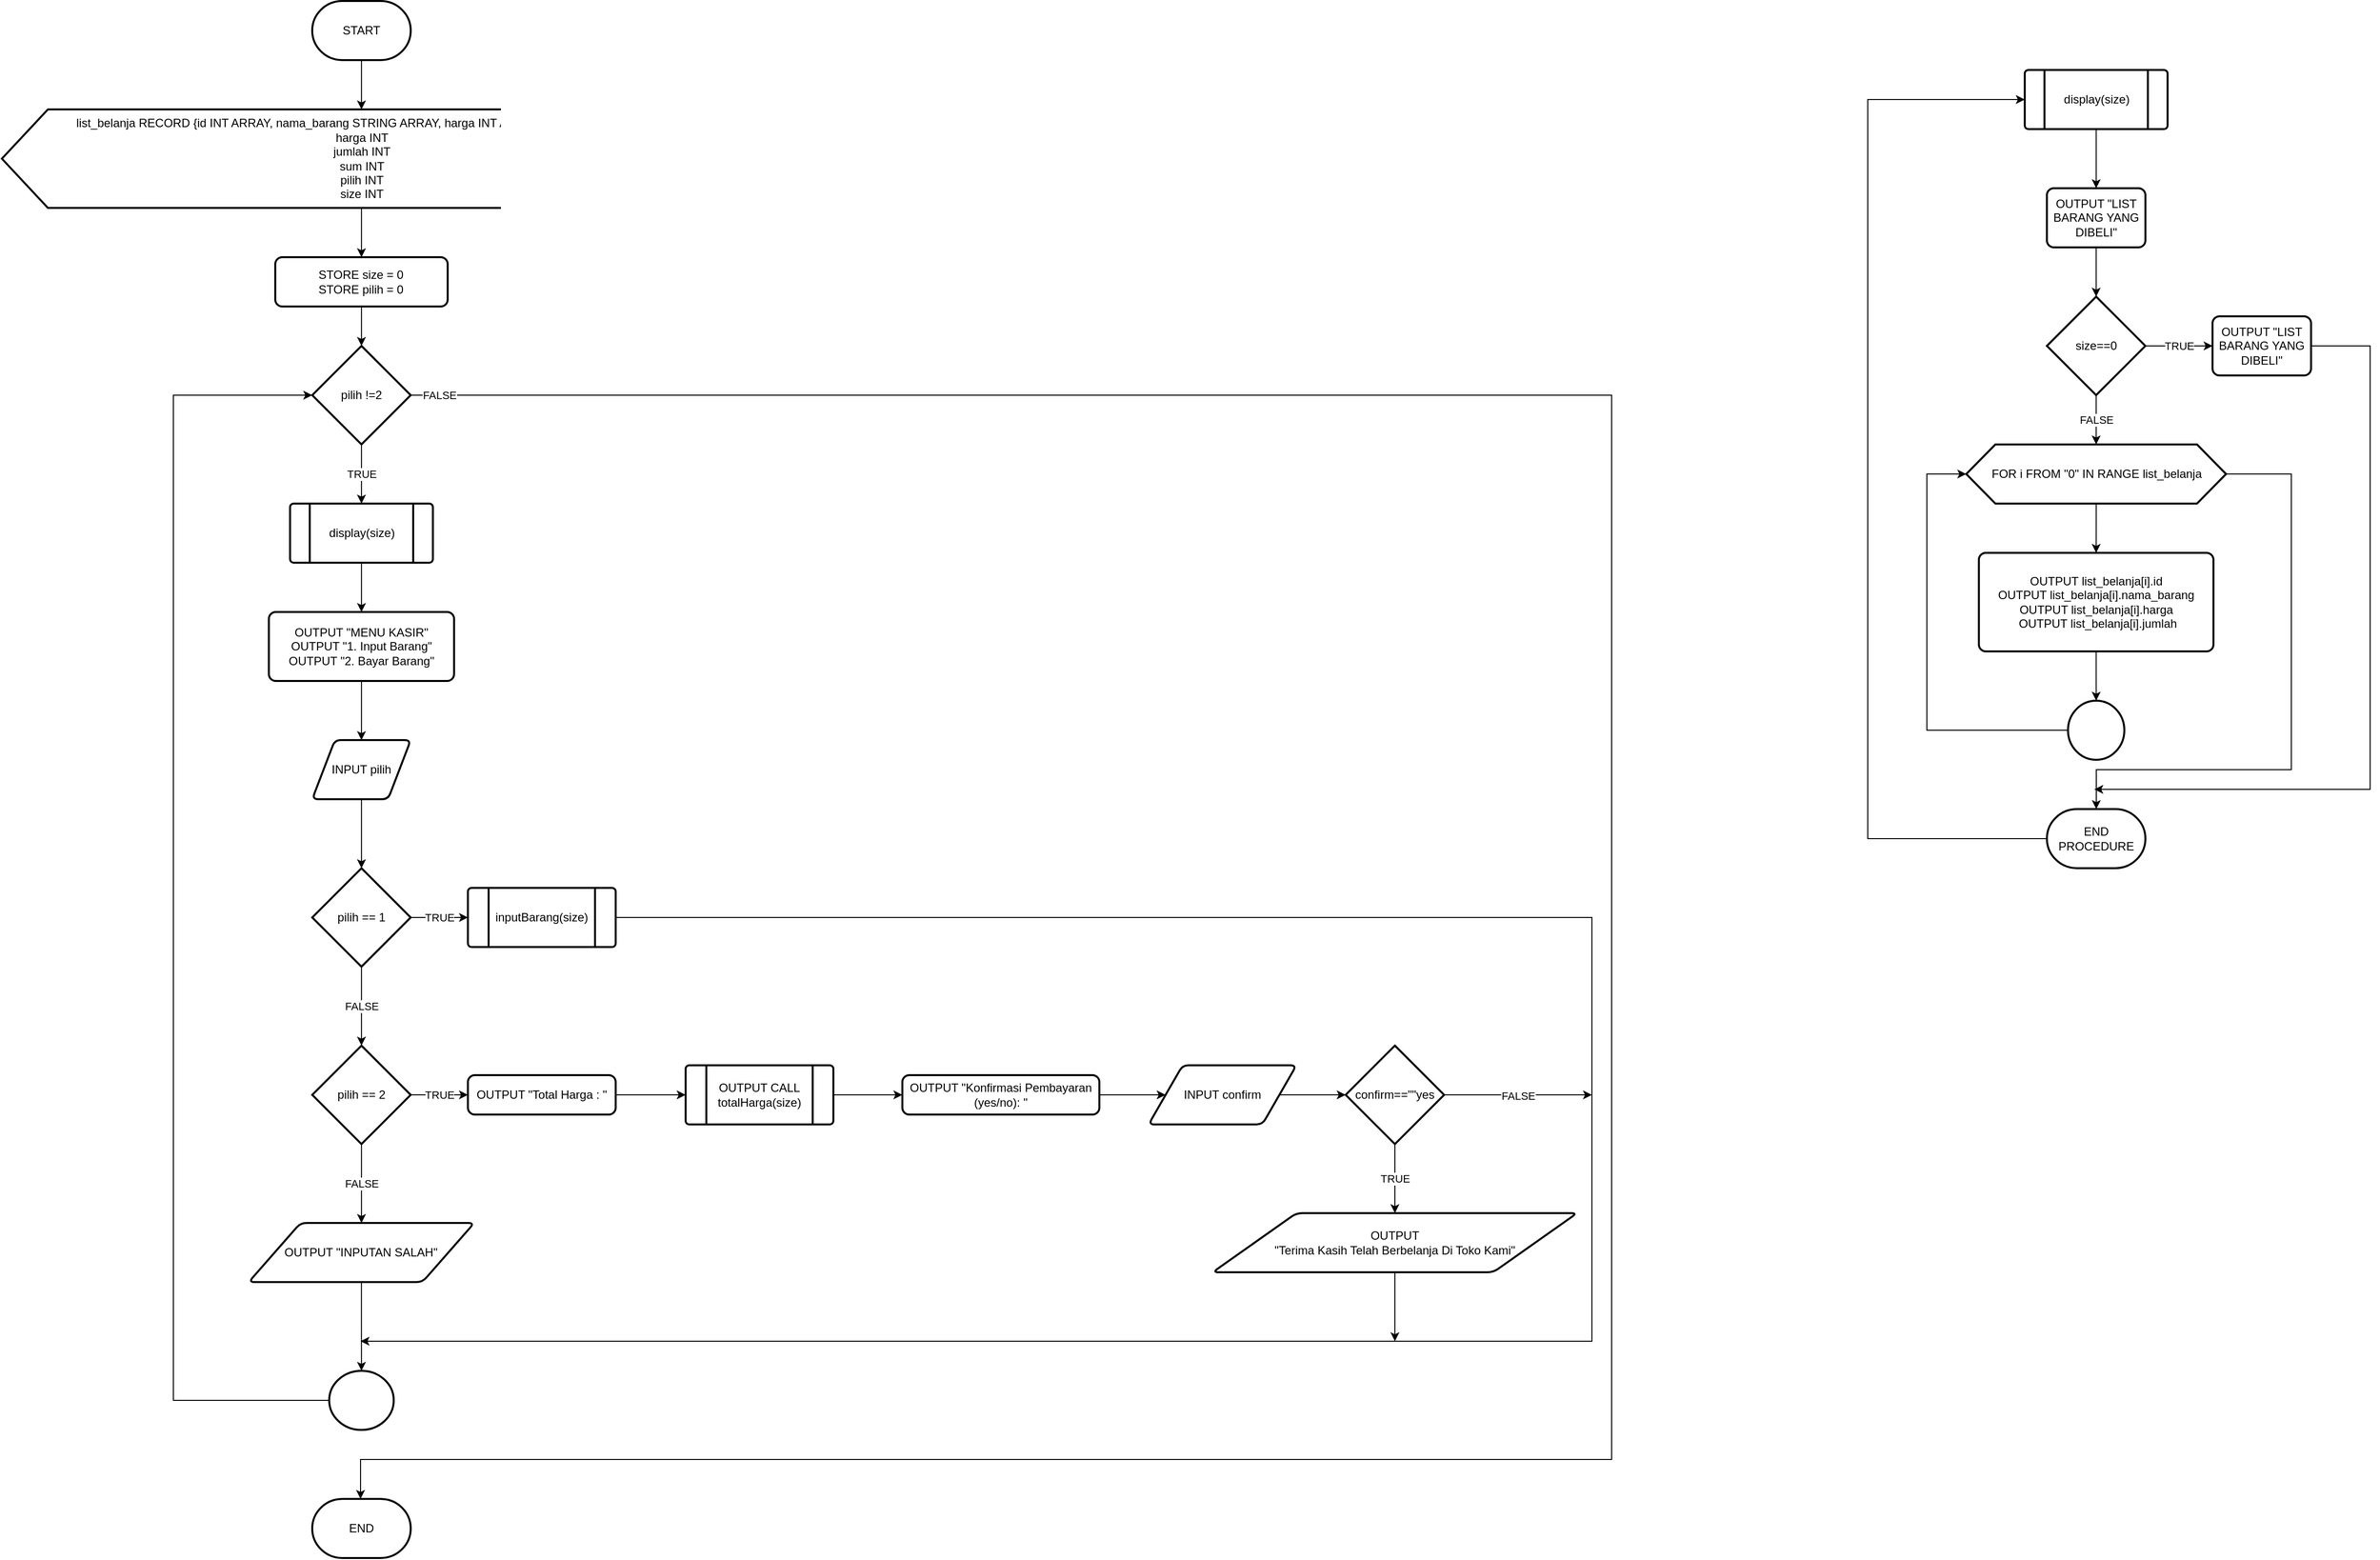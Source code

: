 <mxfile version="20.3.0" type="device"><diagram id="kHE13sOuIT3exfeuEefp" name="Page-1"><mxGraphModel dx="5787" dy="3680" grid="1" gridSize="10" guides="1" tooltips="1" connect="1" arrows="1" fold="1" page="1" pageScale="1" pageWidth="850" pageHeight="1100" math="0" shadow="0"><root><mxCell id="0"/><mxCell id="1" parent="0"/><mxCell id="fsroKRRETTSsfhgKdGrQ-1" value="" style="edgeStyle=orthogonalEdgeStyle;rounded=0;orthogonalLoop=1;jettySize=auto;html=1;" edge="1" parent="1" source="fsroKRRETTSsfhgKdGrQ-2" target="fsroKRRETTSsfhgKdGrQ-4"><mxGeometry relative="1" as="geometry"/></mxCell><mxCell id="fsroKRRETTSsfhgKdGrQ-2" value="START" style="strokeWidth=2;html=1;shape=mxgraph.flowchart.terminator;whiteSpace=wrap;" vertex="1" parent="1"><mxGeometry x="360.94" y="50" width="100" height="60" as="geometry"/></mxCell><mxCell id="fsroKRRETTSsfhgKdGrQ-3" value="" style="edgeStyle=orthogonalEdgeStyle;rounded=0;orthogonalLoop=1;jettySize=auto;html=1;" edge="1" parent="1" source="fsroKRRETTSsfhgKdGrQ-4" target="fsroKRRETTSsfhgKdGrQ-6"><mxGeometry relative="1" as="geometry"/></mxCell><mxCell id="fsroKRRETTSsfhgKdGrQ-4" value="list_belanja RECORD {id INT ARRAY, nama_barang STRING ARRAY, harga INT ARRAY, jumlah INT ARRAY}&lt;br&gt;&lt;div&gt;harga INT&lt;/div&gt;&lt;div&gt;jumlah INT&lt;/div&gt;&lt;div&gt;&lt;span style=&quot;background-color: initial;&quot;&gt;sum INT&lt;/span&gt;&lt;/div&gt;&lt;div&gt;pilih INT&lt;/div&gt;&lt;div&gt;size INT&lt;/div&gt;" style="verticalLabelPosition=middle;verticalAlign=middle;html=1;shape=hexagon;perimeter=hexagonPerimeter2;arcSize=6;size=0.064;strokeWidth=2;labelPosition=center;align=center;" vertex="1" parent="1"><mxGeometry x="45.94" y="160" width="730" height="100" as="geometry"/></mxCell><mxCell id="fsroKRRETTSsfhgKdGrQ-5" value="" style="edgeStyle=orthogonalEdgeStyle;rounded=0;orthogonalLoop=1;jettySize=auto;html=1;" edge="1" parent="1" source="fsroKRRETTSsfhgKdGrQ-6" target="fsroKRRETTSsfhgKdGrQ-9"><mxGeometry relative="1" as="geometry"/></mxCell><mxCell id="fsroKRRETTSsfhgKdGrQ-6" value="&lt;div&gt;STORE size = 0&lt;/div&gt;&lt;div&gt;&lt;span style=&quot;background-color: initial;&quot;&gt;STORE pilih = 0&lt;/span&gt;&lt;/div&gt;" style="rounded=1;whiteSpace=wrap;html=1;absoluteArcSize=1;arcSize=14;strokeWidth=2;" vertex="1" parent="1"><mxGeometry x="323.44" y="310" width="175" height="50" as="geometry"/></mxCell><mxCell id="fsroKRRETTSsfhgKdGrQ-7" value="TRUE" style="edgeStyle=orthogonalEdgeStyle;rounded=0;orthogonalLoop=1;jettySize=auto;html=1;" edge="1" parent="1" source="fsroKRRETTSsfhgKdGrQ-9" target="fsroKRRETTSsfhgKdGrQ-11"><mxGeometry relative="1" as="geometry"/></mxCell><mxCell id="fsroKRRETTSsfhgKdGrQ-8" value="FALSE" style="edgeStyle=orthogonalEdgeStyle;rounded=0;orthogonalLoop=1;jettySize=auto;html=1;entryX=0.5;entryY=0;entryDx=0;entryDy=0;entryPerimeter=0;" edge="1" parent="1" source="fsroKRRETTSsfhgKdGrQ-9" target="fsroKRRETTSsfhgKdGrQ-41"><mxGeometry x="-0.984" relative="1" as="geometry"><Array as="points"><mxPoint x="1680" y="450"/><mxPoint x="1680" y="1530"/><mxPoint x="410" y="1530"/><mxPoint x="410" y="1570"/></Array><mxPoint as="offset"/></mxGeometry></mxCell><mxCell id="fsroKRRETTSsfhgKdGrQ-9" value="pilih !=2" style="strokeWidth=2;html=1;shape=mxgraph.flowchart.decision;whiteSpace=wrap;" vertex="1" parent="1"><mxGeometry x="360.94" y="400" width="100" height="100" as="geometry"/></mxCell><mxCell id="fsroKRRETTSsfhgKdGrQ-10" value="" style="edgeStyle=orthogonalEdgeStyle;rounded=0;orthogonalLoop=1;jettySize=auto;html=1;" edge="1" parent="1" source="fsroKRRETTSsfhgKdGrQ-11" target="fsroKRRETTSsfhgKdGrQ-13"><mxGeometry relative="1" as="geometry"/></mxCell><mxCell id="fsroKRRETTSsfhgKdGrQ-11" value="display(size)" style="verticalLabelPosition=middle;verticalAlign=middle;html=1;shape=process;whiteSpace=wrap;rounded=1;size=0.14;arcSize=6;strokeWidth=2;labelPosition=center;align=center;" vertex="1" parent="1"><mxGeometry x="338.44" y="560" width="145" height="60" as="geometry"/></mxCell><mxCell id="fsroKRRETTSsfhgKdGrQ-12" value="" style="edgeStyle=orthogonalEdgeStyle;rounded=0;orthogonalLoop=1;jettySize=auto;html=1;" edge="1" parent="1" source="fsroKRRETTSsfhgKdGrQ-13" target="fsroKRRETTSsfhgKdGrQ-15"><mxGeometry relative="1" as="geometry"/></mxCell><mxCell id="fsroKRRETTSsfhgKdGrQ-13" value="&lt;div&gt;OUTPUT &quot;MENU KASIR&quot;&lt;/div&gt;&lt;div&gt;&lt;span style=&quot;background-color: initial;&quot;&gt;OUTPUT &quot;1. Input Barang&quot;&lt;/span&gt;&lt;/div&gt;&lt;div&gt;&lt;span style=&quot;background-color: initial;&quot;&gt;OUTPUT &quot;2. Bayar Barang&quot;&lt;/span&gt;&lt;/div&gt;" style="rounded=1;whiteSpace=wrap;html=1;absoluteArcSize=1;arcSize=14;strokeWidth=2;" vertex="1" parent="1"><mxGeometry x="316.94" y="670" width="188" height="70" as="geometry"/></mxCell><mxCell id="fsroKRRETTSsfhgKdGrQ-14" value="" style="edgeStyle=orthogonalEdgeStyle;rounded=0;orthogonalLoop=1;jettySize=auto;html=1;" edge="1" parent="1" source="fsroKRRETTSsfhgKdGrQ-15" target="fsroKRRETTSsfhgKdGrQ-20"><mxGeometry relative="1" as="geometry"/></mxCell><mxCell id="fsroKRRETTSsfhgKdGrQ-15" value="INPUT pilih" style="shape=parallelogram;html=1;strokeWidth=2;perimeter=parallelogramPerimeter;whiteSpace=wrap;rounded=1;arcSize=12;size=0.23;" vertex="1" parent="1"><mxGeometry x="360.94" y="800" width="100" height="60" as="geometry"/></mxCell><mxCell id="fsroKRRETTSsfhgKdGrQ-16" style="edgeStyle=orthogonalEdgeStyle;rounded=0;orthogonalLoop=1;jettySize=auto;html=1;" edge="1" parent="1" source="fsroKRRETTSsfhgKdGrQ-17"><mxGeometry relative="1" as="geometry"><mxPoint x="410" y="1410" as="targetPoint"/><Array as="points"><mxPoint x="1660" y="980"/><mxPoint x="1660" y="1410"/></Array></mxGeometry></mxCell><mxCell id="fsroKRRETTSsfhgKdGrQ-17" value="inputBarang(size)" style="verticalLabelPosition=middle;verticalAlign=middle;html=1;shape=process;whiteSpace=wrap;rounded=1;size=0.14;arcSize=6;strokeWidth=2;labelPosition=center;align=center;" vertex="1" parent="1"><mxGeometry x="519" y="950" width="150" height="60" as="geometry"/></mxCell><mxCell id="fsroKRRETTSsfhgKdGrQ-18" value="TRUE" style="edgeStyle=orthogonalEdgeStyle;rounded=0;orthogonalLoop=1;jettySize=auto;html=1;" edge="1" parent="1" source="fsroKRRETTSsfhgKdGrQ-20" target="fsroKRRETTSsfhgKdGrQ-17"><mxGeometry relative="1" as="geometry"/></mxCell><mxCell id="fsroKRRETTSsfhgKdGrQ-19" value="FALSE" style="edgeStyle=orthogonalEdgeStyle;rounded=0;orthogonalLoop=1;jettySize=auto;html=1;" edge="1" parent="1" source="fsroKRRETTSsfhgKdGrQ-20" target="fsroKRRETTSsfhgKdGrQ-23"><mxGeometry relative="1" as="geometry"/></mxCell><mxCell id="fsroKRRETTSsfhgKdGrQ-20" value="pilih == 1" style="strokeWidth=2;html=1;shape=mxgraph.flowchart.decision;whiteSpace=wrap;" vertex="1" parent="1"><mxGeometry x="360.94" y="930" width="100" height="100" as="geometry"/></mxCell><mxCell id="fsroKRRETTSsfhgKdGrQ-21" value="TRUE" style="edgeStyle=orthogonalEdgeStyle;rounded=0;orthogonalLoop=1;jettySize=auto;html=1;" edge="1" parent="1" source="fsroKRRETTSsfhgKdGrQ-23" target="fsroKRRETTSsfhgKdGrQ-25"><mxGeometry relative="1" as="geometry"/></mxCell><mxCell id="fsroKRRETTSsfhgKdGrQ-22" value="FALSE" style="edgeStyle=orthogonalEdgeStyle;rounded=0;orthogonalLoop=1;jettySize=auto;html=1;" edge="1" parent="1" source="fsroKRRETTSsfhgKdGrQ-23" target="fsroKRRETTSsfhgKdGrQ-27"><mxGeometry relative="1" as="geometry"/></mxCell><mxCell id="fsroKRRETTSsfhgKdGrQ-23" value="pilih == 2" style="strokeWidth=2;html=1;shape=mxgraph.flowchart.decision;whiteSpace=wrap;" vertex="1" parent="1"><mxGeometry x="360.94" y="1110" width="100" height="100" as="geometry"/></mxCell><mxCell id="fsroKRRETTSsfhgKdGrQ-24" value="" style="edgeStyle=orthogonalEdgeStyle;rounded=0;orthogonalLoop=1;jettySize=auto;html=1;" edge="1" parent="1" source="fsroKRRETTSsfhgKdGrQ-25" target="fsroKRRETTSsfhgKdGrQ-29"><mxGeometry relative="1" as="geometry"/></mxCell><mxCell id="fsroKRRETTSsfhgKdGrQ-25" value="&lt;div&gt;OUTPUT &quot;Total Harga : &quot;&lt;/div&gt;" style="rounded=1;whiteSpace=wrap;html=1;absoluteArcSize=1;arcSize=14;strokeWidth=2;" vertex="1" parent="1"><mxGeometry x="519" y="1140" width="150" height="40" as="geometry"/></mxCell><mxCell id="fsroKRRETTSsfhgKdGrQ-26" value="" style="edgeStyle=orthogonalEdgeStyle;rounded=0;orthogonalLoop=1;jettySize=auto;html=1;" edge="1" parent="1" source="fsroKRRETTSsfhgKdGrQ-27" target="fsroKRRETTSsfhgKdGrQ-40"><mxGeometry relative="1" as="geometry"/></mxCell><mxCell id="fsroKRRETTSsfhgKdGrQ-27" value="OUTPUT &quot;INPUTAN SALAH&quot;" style="shape=parallelogram;html=1;strokeWidth=2;perimeter=parallelogramPerimeter;whiteSpace=wrap;rounded=1;arcSize=12;size=0.23;" vertex="1" parent="1"><mxGeometry x="296.44" y="1290" width="229" height="60" as="geometry"/></mxCell><mxCell id="fsroKRRETTSsfhgKdGrQ-28" value="" style="edgeStyle=orthogonalEdgeStyle;rounded=0;orthogonalLoop=1;jettySize=auto;html=1;" edge="1" parent="1" source="fsroKRRETTSsfhgKdGrQ-29" target="fsroKRRETTSsfhgKdGrQ-31"><mxGeometry relative="1" as="geometry"/></mxCell><mxCell id="fsroKRRETTSsfhgKdGrQ-29" value="&lt;div&gt;OUTPUT CALL totalHarga(size)&lt;/div&gt;" style="verticalLabelPosition=middle;verticalAlign=middle;html=1;shape=process;whiteSpace=wrap;rounded=1;size=0.14;arcSize=6;strokeWidth=2;labelPosition=center;align=center;" vertex="1" parent="1"><mxGeometry x="740" y="1130" width="150" height="60" as="geometry"/></mxCell><mxCell id="fsroKRRETTSsfhgKdGrQ-30" value="" style="edgeStyle=orthogonalEdgeStyle;rounded=0;orthogonalLoop=1;jettySize=auto;html=1;" edge="1" parent="1" source="fsroKRRETTSsfhgKdGrQ-31" target="fsroKRRETTSsfhgKdGrQ-33"><mxGeometry relative="1" as="geometry"/></mxCell><mxCell id="fsroKRRETTSsfhgKdGrQ-31" value="OUTPUT &quot;Konfirmasi Pembayaran (yes/no): &quot;" style="rounded=1;whiteSpace=wrap;html=1;absoluteArcSize=1;arcSize=14;strokeWidth=2;" vertex="1" parent="1"><mxGeometry x="960" y="1140" width="200" height="40" as="geometry"/></mxCell><mxCell id="fsroKRRETTSsfhgKdGrQ-32" value="" style="edgeStyle=orthogonalEdgeStyle;rounded=0;orthogonalLoop=1;jettySize=auto;html=1;" edge="1" parent="1" source="fsroKRRETTSsfhgKdGrQ-33" target="fsroKRRETTSsfhgKdGrQ-36"><mxGeometry relative="1" as="geometry"/></mxCell><mxCell id="fsroKRRETTSsfhgKdGrQ-33" value="INPUT confirm" style="shape=parallelogram;html=1;strokeWidth=2;perimeter=parallelogramPerimeter;whiteSpace=wrap;rounded=1;arcSize=12;size=0.23;" vertex="1" parent="1"><mxGeometry x="1210" y="1130" width="150" height="60" as="geometry"/></mxCell><mxCell id="fsroKRRETTSsfhgKdGrQ-34" value="TRUE" style="edgeStyle=orthogonalEdgeStyle;rounded=0;orthogonalLoop=1;jettySize=auto;html=1;" edge="1" parent="1" source="fsroKRRETTSsfhgKdGrQ-36" target="fsroKRRETTSsfhgKdGrQ-38"><mxGeometry relative="1" as="geometry"/></mxCell><mxCell id="fsroKRRETTSsfhgKdGrQ-35" value="FALSE" style="edgeStyle=orthogonalEdgeStyle;rounded=0;orthogonalLoop=1;jettySize=auto;html=1;" edge="1" parent="1" source="fsroKRRETTSsfhgKdGrQ-36"><mxGeometry relative="1" as="geometry"><mxPoint x="1660" y="1160" as="targetPoint"/></mxGeometry></mxCell><mxCell id="fsroKRRETTSsfhgKdGrQ-36" value="confirm==&quot;&quot;yes" style="strokeWidth=2;html=1;shape=mxgraph.flowchart.decision;whiteSpace=wrap;" vertex="1" parent="1"><mxGeometry x="1410" y="1110" width="100" height="100" as="geometry"/></mxCell><mxCell id="fsroKRRETTSsfhgKdGrQ-37" style="edgeStyle=orthogonalEdgeStyle;rounded=0;orthogonalLoop=1;jettySize=auto;html=1;" edge="1" parent="1" source="fsroKRRETTSsfhgKdGrQ-38"><mxGeometry relative="1" as="geometry"><mxPoint x="1460" y="1410" as="targetPoint"/></mxGeometry></mxCell><mxCell id="fsroKRRETTSsfhgKdGrQ-38" value="OUTPUT &lt;br&gt;&quot;Terima Kasih Telah Berbelanja Di Toko Kami&quot;" style="shape=parallelogram;html=1;strokeWidth=2;perimeter=parallelogramPerimeter;whiteSpace=wrap;rounded=1;arcSize=12;size=0.23;" vertex="1" parent="1"><mxGeometry x="1275" y="1280" width="370" height="60" as="geometry"/></mxCell><mxCell id="fsroKRRETTSsfhgKdGrQ-39" style="edgeStyle=orthogonalEdgeStyle;rounded=0;orthogonalLoop=1;jettySize=auto;html=1;entryX=0;entryY=0.5;entryDx=0;entryDy=0;entryPerimeter=0;" edge="1" parent="1" source="fsroKRRETTSsfhgKdGrQ-40" target="fsroKRRETTSsfhgKdGrQ-9"><mxGeometry relative="1" as="geometry"><Array as="points"><mxPoint x="220" y="1470"/><mxPoint x="220" y="450"/></Array></mxGeometry></mxCell><mxCell id="fsroKRRETTSsfhgKdGrQ-40" value="" style="strokeWidth=2;html=1;shape=mxgraph.flowchart.start_2;whiteSpace=wrap;" vertex="1" parent="1"><mxGeometry x="378.19" y="1440" width="65.5" height="60" as="geometry"/></mxCell><mxCell id="fsroKRRETTSsfhgKdGrQ-41" value="END" style="strokeWidth=2;html=1;shape=mxgraph.flowchart.terminator;whiteSpace=wrap;" vertex="1" parent="1"><mxGeometry x="360.94" y="1570" width="100" height="60" as="geometry"/></mxCell><mxCell id="fsroKRRETTSsfhgKdGrQ-42" value="" style="edgeStyle=orthogonalEdgeStyle;rounded=0;orthogonalLoop=1;jettySize=auto;html=1;" edge="1" parent="1" source="fsroKRRETTSsfhgKdGrQ-43" target="fsroKRRETTSsfhgKdGrQ-45"><mxGeometry relative="1" as="geometry"/></mxCell><mxCell id="fsroKRRETTSsfhgKdGrQ-43" value="display(size)" style="verticalLabelPosition=middle;verticalAlign=middle;html=1;shape=process;whiteSpace=wrap;rounded=1;size=0.14;arcSize=6;strokeWidth=2;labelPosition=center;align=center;" vertex="1" parent="1"><mxGeometry x="2099.38" y="120" width="145" height="60" as="geometry"/></mxCell><mxCell id="fsroKRRETTSsfhgKdGrQ-44" value="" style="edgeStyle=orthogonalEdgeStyle;rounded=0;orthogonalLoop=1;jettySize=auto;html=1;" edge="1" parent="1" source="fsroKRRETTSsfhgKdGrQ-45" target="fsroKRRETTSsfhgKdGrQ-48"><mxGeometry relative="1" as="geometry"/></mxCell><mxCell id="fsroKRRETTSsfhgKdGrQ-45" value="OUTPUT &quot;LIST BARANG YANG DIBELI&quot;" style="rounded=1;whiteSpace=wrap;html=1;absoluteArcSize=1;arcSize=14;strokeWidth=2;" vertex="1" parent="1"><mxGeometry x="2121.86" y="240" width="100" height="60" as="geometry"/></mxCell><mxCell id="fsroKRRETTSsfhgKdGrQ-46" value="TRUE" style="edgeStyle=orthogonalEdgeStyle;rounded=0;orthogonalLoop=1;jettySize=auto;html=1;" edge="1" parent="1" source="fsroKRRETTSsfhgKdGrQ-48" target="fsroKRRETTSsfhgKdGrQ-50"><mxGeometry relative="1" as="geometry"/></mxCell><mxCell id="fsroKRRETTSsfhgKdGrQ-47" value="FALSE" style="edgeStyle=orthogonalEdgeStyle;rounded=0;orthogonalLoop=1;jettySize=auto;html=1;" edge="1" parent="1" source="fsroKRRETTSsfhgKdGrQ-48" target="fsroKRRETTSsfhgKdGrQ-53"><mxGeometry relative="1" as="geometry"/></mxCell><mxCell id="fsroKRRETTSsfhgKdGrQ-48" value="size==0" style="strokeWidth=2;html=1;shape=mxgraph.flowchart.decision;whiteSpace=wrap;" vertex="1" parent="1"><mxGeometry x="2121.86" y="350" width="100" height="100" as="geometry"/></mxCell><mxCell id="fsroKRRETTSsfhgKdGrQ-49" style="edgeStyle=orthogonalEdgeStyle;rounded=0;orthogonalLoop=1;jettySize=auto;html=1;" edge="1" parent="1" source="fsroKRRETTSsfhgKdGrQ-50"><mxGeometry relative="1" as="geometry"><mxPoint x="2170" y="850" as="targetPoint"/><Array as="points"><mxPoint x="2450" y="400"/><mxPoint x="2450" y="850"/></Array></mxGeometry></mxCell><mxCell id="fsroKRRETTSsfhgKdGrQ-50" value="OUTPUT &quot;LIST BARANG YANG DIBELI&quot;" style="rounded=1;whiteSpace=wrap;html=1;absoluteArcSize=1;arcSize=14;strokeWidth=2;" vertex="1" parent="1"><mxGeometry x="2290" y="370" width="100" height="60" as="geometry"/></mxCell><mxCell id="fsroKRRETTSsfhgKdGrQ-51" value="" style="edgeStyle=orthogonalEdgeStyle;rounded=0;orthogonalLoop=1;jettySize=auto;html=1;" edge="1" parent="1" source="fsroKRRETTSsfhgKdGrQ-53" target="fsroKRRETTSsfhgKdGrQ-55"><mxGeometry relative="1" as="geometry"/></mxCell><mxCell id="fsroKRRETTSsfhgKdGrQ-52" style="edgeStyle=orthogonalEdgeStyle;rounded=0;orthogonalLoop=1;jettySize=auto;html=1;" edge="1" parent="1" source="fsroKRRETTSsfhgKdGrQ-53" target="fsroKRRETTSsfhgKdGrQ-59"><mxGeometry relative="1" as="geometry"><Array as="points"><mxPoint x="2370" y="530"/><mxPoint x="2370" y="830"/><mxPoint x="2172" y="830"/></Array></mxGeometry></mxCell><mxCell id="fsroKRRETTSsfhgKdGrQ-53" value="FOR i FROM &quot;0&quot; IN RANGE list_belanja" style="verticalLabelPosition=middle;verticalAlign=middle;html=1;shape=hexagon;perimeter=hexagonPerimeter2;arcSize=6;size=0.112;strokeWidth=2;labelPosition=center;align=center;" vertex="1" parent="1"><mxGeometry x="2040" y="500" width="263.75" height="60" as="geometry"/></mxCell><mxCell id="fsroKRRETTSsfhgKdGrQ-54" value="" style="edgeStyle=orthogonalEdgeStyle;rounded=0;orthogonalLoop=1;jettySize=auto;html=1;" edge="1" parent="1" source="fsroKRRETTSsfhgKdGrQ-55" target="fsroKRRETTSsfhgKdGrQ-57"><mxGeometry relative="1" as="geometry"/></mxCell><mxCell id="fsroKRRETTSsfhgKdGrQ-55" value="&lt;div&gt;OUTPUT list_belanja[i].id&lt;/div&gt;&lt;div&gt;OUTPUT list_belanja[i].nama_barang&lt;/div&gt;&lt;div&gt;OUTPUT list_belanja[i].harga&lt;/div&gt;&lt;div&gt;&amp;nbsp;OUTPUT list_belanja[i].jumlah&lt;/div&gt;" style="rounded=1;whiteSpace=wrap;html=1;absoluteArcSize=1;arcSize=14;strokeWidth=2;" vertex="1" parent="1"><mxGeometry x="2052.81" y="610" width="238.12" height="100" as="geometry"/></mxCell><mxCell id="fsroKRRETTSsfhgKdGrQ-56" style="edgeStyle=orthogonalEdgeStyle;rounded=0;orthogonalLoop=1;jettySize=auto;html=1;entryX=0;entryY=0.5;entryDx=0;entryDy=0;" edge="1" parent="1" source="fsroKRRETTSsfhgKdGrQ-57" target="fsroKRRETTSsfhgKdGrQ-53"><mxGeometry relative="1" as="geometry"><Array as="points"><mxPoint x="2000" y="790"/><mxPoint x="2000" y="530"/></Array></mxGeometry></mxCell><mxCell id="fsroKRRETTSsfhgKdGrQ-57" value="" style="verticalLabelPosition=bottom;verticalAlign=top;html=1;shape=mxgraph.flowchart.on-page_reference;strokeWidth=2;" vertex="1" parent="1"><mxGeometry x="2143.28" y="760" width="57.2" height="60" as="geometry"/></mxCell><mxCell id="fsroKRRETTSsfhgKdGrQ-58" style="edgeStyle=orthogonalEdgeStyle;rounded=0;orthogonalLoop=1;jettySize=auto;html=1;entryX=0;entryY=0.5;entryDx=0;entryDy=0;" edge="1" parent="1" source="fsroKRRETTSsfhgKdGrQ-59" target="fsroKRRETTSsfhgKdGrQ-43"><mxGeometry relative="1" as="geometry"><Array as="points"><mxPoint x="1940" y="900"/><mxPoint x="1940" y="150"/></Array></mxGeometry></mxCell><mxCell id="fsroKRRETTSsfhgKdGrQ-59" value="END PROCEDURE" style="strokeWidth=2;html=1;shape=mxgraph.flowchart.terminator;whiteSpace=wrap;" vertex="1" parent="1"><mxGeometry x="2121.86" y="870" width="100" height="60" as="geometry"/></mxCell></root></mxGraphModel></diagram></mxfile>